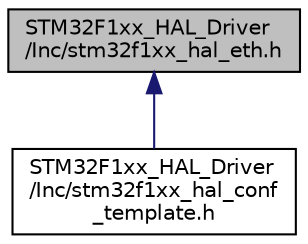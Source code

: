 digraph "STM32F1xx_HAL_Driver/Inc/stm32f1xx_hal_eth.h"
{
 // LATEX_PDF_SIZE
  edge [fontname="Helvetica",fontsize="10",labelfontname="Helvetica",labelfontsize="10"];
  node [fontname="Helvetica",fontsize="10",shape=record];
  Node1 [label="STM32F1xx_HAL_Driver\l/Inc/stm32f1xx_hal_eth.h",height=0.2,width=0.4,color="black", fillcolor="grey75", style="filled", fontcolor="black",tooltip="Header file of ETH HAL module."];
  Node1 -> Node2 [dir="back",color="midnightblue",fontsize="10",style="solid",fontname="Helvetica"];
  Node2 [label="STM32F1xx_HAL_Driver\l/Inc/stm32f1xx_hal_conf\l_template.h",height=0.2,width=0.4,color="black", fillcolor="white", style="filled",URL="$stm32f1xx__hal__conf__template_8h_source.html",tooltip=" "];
}
